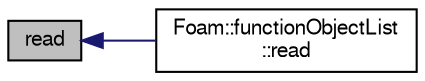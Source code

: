 digraph "read"
{
  bgcolor="transparent";
  edge [fontname="FreeSans",fontsize="10",labelfontname="FreeSans",labelfontsize="10"];
  node [fontname="FreeSans",fontsize="10",shape=record];
  rankdir="LR";
  Node1 [label="read",height=0.2,width=0.4,color="black", fillcolor="grey75", style="filled" fontcolor="black"];
  Node1 -> Node2 [dir="back",color="midnightblue",fontsize="10",style="solid",fontname="FreeSans"];
  Node2 [label="Foam::functionObjectList\l::read",height=0.2,width=0.4,color="black",URL="$a00844.html#af816873151ddb0126e98bb2f914d8ed5",tooltip="Read and set the function objects if their data have changed. "];
}
